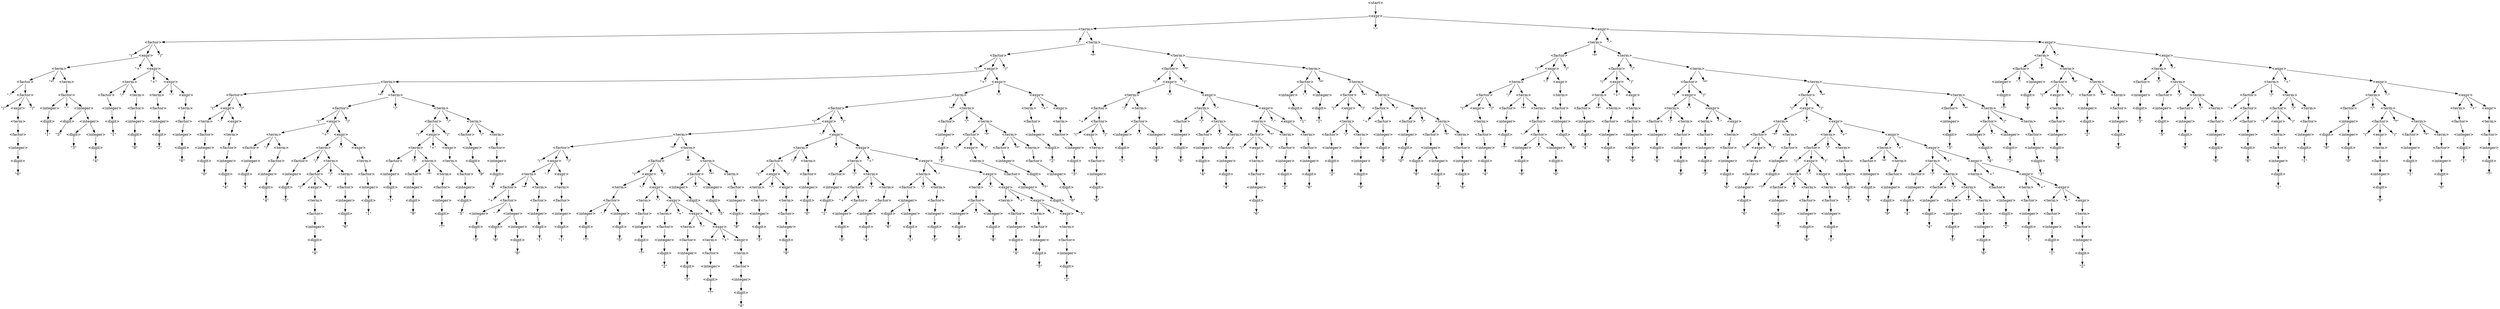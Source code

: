 digraph DerivationTree {

    node [shape=plain];

    n1 [label="\<start\>"];
    n2 [label="\<expr\>"];
    n1 -> n2;

    n3 [label="\<term\>"];
    n2 -> n3;

    n4 [label="\"-\""];
    n2 -> n4;

    n5 [label="\<expr\>"];
    n2 -> n5;

    n6 [label="\<factor\>"];
    n3 -> n6;

    n7 [label="\"/\""];
    n3 -> n7;

    n8 [label="\<term\>"];
    n3 -> n8;

    n9 [label="\<term\>"];
    n5 -> n9;

    n10 [label="\"-\""];
    n5 -> n10;

    n11 [label="\<expr\>"];
    n5 -> n11;

    n12 [label="\"(\""];
    n6 -> n12;

    n13 [label="\<expr\>"];
    n6 -> n13;

    n14 [label="\")\""];
    n6 -> n14;

    n15 [label="\<factor\>"];
    n8 -> n15;

    n16 [label="\"*\""];
    n8 -> n16;

    n17 [label="\<term\>"];
    n8 -> n17;

    n18 [label="\<factor\>"];
    n9 -> n18;

    n19 [label="\"*\""];
    n9 -> n19;

    n20 [label="\<term\>"];
    n9 -> n20;

    n21 [label="\<term\>"];
    n11 -> n21;

    n22 [label="\"-\""];
    n11 -> n22;

    n23 [label="\<expr\>"];
    n11 -> n23;

    n24 [label="\<term\>"];
    n13 -> n24;

    n25 [label="\"+\""];
    n13 -> n25;

    n26 [label="\<expr\>"];
    n13 -> n26;

    n27 [label="\"(\""];
    n15 -> n27;

    n28 [label="\<expr\>"];
    n15 -> n28;

    n29 [label="\")\""];
    n15 -> n29;

    n30 [label="\<factor\>"];
    n17 -> n30;

    n31 [label="\"*\""];
    n17 -> n31;

    n32 [label="\<term\>"];
    n17 -> n32;

    n33 [label="\"(\""];
    n18 -> n33;

    n34 [label="\<expr\>"];
    n18 -> n34;

    n35 [label="\")\""];
    n18 -> n35;

    n36 [label="\<factor\>"];
    n20 -> n36;

    n37 [label="\"/\""];
    n20 -> n37;

    n38 [label="\<term\>"];
    n20 -> n38;

    n39 [label="\<factor\>"];
    n21 -> n39;

    n40 [label="\"*\""];
    n21 -> n40;

    n41 [label="\<term\>"];
    n21 -> n41;

    n42 [label="\<term\>"];
    n23 -> n42;

    n43 [label="\"-\""];
    n23 -> n43;

    n44 [label="\<expr\>"];
    n23 -> n44;

    n45 [label="\<factor\>"];
    n24 -> n45;

    n46 [label="\"*\""];
    n24 -> n46;

    n47 [label="\<term\>"];
    n24 -> n47;

    n48 [label="\<term\>"];
    n26 -> n48;

    n49 [label="\"+\""];
    n26 -> n49;

    n50 [label="\<expr\>"];
    n26 -> n50;

    n51 [label="\<term\>"];
    n28 -> n51;

    n52 [label="\"+\""];
    n28 -> n52;

    n53 [label="\<expr\>"];
    n28 -> n53;

    n54 [label="\"(\""];
    n30 -> n54;

    n55 [label="\<expr\>"];
    n30 -> n55;

    n56 [label="\")\""];
    n30 -> n56;

    n57 [label="\<factor\>"];
    n32 -> n57;

    n58 [label="\"*\""];
    n32 -> n58;

    n59 [label="\<term\>"];
    n32 -> n59;

    n60 [label="\<term\>"];
    n34 -> n60;

    n61 [label="\"-\""];
    n34 -> n61;

    n62 [label="\<expr\>"];
    n34 -> n62;

    n63 [label="\"(\""];
    n36 -> n63;

    n64 [label="\<expr\>"];
    n36 -> n64;

    n65 [label="\")\""];
    n36 -> n65;

    n66 [label="\<factor\>"];
    n38 -> n66;

    n67 [label="\"*\""];
    n38 -> n67;

    n68 [label="\<term\>"];
    n38 -> n68;

    n69 [label="\<integer\>"];
    n39 -> n69;

    n70 [label="\".\""];
    n39 -> n70;

    n71 [label="\<integer\>"];
    n39 -> n71;

    n72 [label="\<factor\>"];
    n41 -> n72;

    n73 [label="\"*\""];
    n41 -> n73;

    n74 [label="\<term\>"];
    n41 -> n74;

    n75 [label="\<factor\>"];
    n42 -> n75;

    n76 [label="\"/\""];
    n42 -> n76;

    n77 [label="\<term\>"];
    n42 -> n77;

    n78 [label="\<term\>"];
    n44 -> n78;

    n79 [label="\"+\""];
    n44 -> n79;

    n80 [label="\<expr\>"];
    n44 -> n80;

    n81 [label="\"-\""];
    n45 -> n81;

    n82 [label="\<factor\>"];
    n45 -> n82;

    n83 [label="\<factor\>"];
    n47 -> n83;

    n84 [label="\<factor\>"];
    n48 -> n84;

    n85 [label="\"/\""];
    n48 -> n85;

    n86 [label="\<term\>"];
    n48 -> n86;

    n87 [label="\<term\>"];
    n50 -> n87;

    n88 [label="\"-\""];
    n50 -> n88;

    n89 [label="\<expr\>"];
    n50 -> n89;

    n90 [label="\<factor\>"];
    n51 -> n90;

    n91 [label="\"*\""];
    n51 -> n91;

    n92 [label="\<term\>"];
    n51 -> n92;

    n93 [label="\<term\>"];
    n53 -> n93;

    n94 [label="\"-\""];
    n53 -> n94;

    n95 [label="\<expr\>"];
    n53 -> n95;

    n96 [label="\<term\>"];
    n55 -> n96;

    n97 [label="\"-\""];
    n55 -> n97;

    n98 [label="\<expr\>"];
    n55 -> n98;

    n99 [label="\<integer\>"];
    n57 -> n99;

    n100 [label="\".\""];
    n57 -> n100;

    n101 [label="\<integer\>"];
    n57 -> n101;

    n102 [label="\<factor\>"];
    n59 -> n102;

    n103 [label="\"*\""];
    n59 -> n103;

    n104 [label="\<term\>"];
    n59 -> n104;

    n105 [label="\<factor\>"];
    n60 -> n105;

    n106 [label="\"/\""];
    n60 -> n106;

    n107 [label="\<term\>"];
    n60 -> n107;

    n108 [label="\<term\>"];
    n62 -> n108;

    n109 [label="\<term\>"];
    n64 -> n109;

    n110 [label="\"+\""];
    n64 -> n110;

    n111 [label="\<expr\>"];
    n64 -> n111;

    n112 [label="\"(\""];
    n66 -> n112;

    n113 [label="\<expr\>"];
    n66 -> n113;

    n114 [label="\")\""];
    n66 -> n114;

    n115 [label="\<factor\>"];
    n68 -> n115;

    n116 [label="\"*\""];
    n68 -> n116;

    n117 [label="\<term\>"];
    n68 -> n117;

    n118 [label="\<digit\>"];
    n69 -> n118;

    n119 [label="\<digit\>"];
    n71 -> n119;

    n120 [label="\"(\""];
    n72 -> n120;

    n121 [label="\<expr\>"];
    n72 -> n121;

    n122 [label="\")\""];
    n72 -> n122;

    n123 [label="\<factor\>"];
    n74 -> n123;

    n124 [label="\"*\""];
    n74 -> n124;

    n125 [label="\<term\>"];
    n74 -> n125;

    n126 [label="\<integer\>"];
    n75 -> n126;

    n127 [label="\<factor\>"];
    n77 -> n127;

    n128 [label="\"/\""];
    n77 -> n128;

    n129 [label="\<term\>"];
    n77 -> n129;

    n130 [label="\<factor\>"];
    n78 -> n130;

    n131 [label="\"/\""];
    n78 -> n131;

    n132 [label="\<term\>"];
    n78 -> n132;

    n133 [label="\<term\>"];
    n80 -> n133;

    n134 [label="\"-\""];
    n80 -> n134;

    n135 [label="\<expr\>"];
    n80 -> n135;

    n136 [label="\"(\""];
    n82 -> n136;

    n137 [label="\<expr\>"];
    n82 -> n137;

    n138 [label="\")\""];
    n82 -> n138;

    n139 [label="\<integer\>"];
    n83 -> n139;

    n140 [label="\".\""];
    n83 -> n140;

    n141 [label="\<integer\>"];
    n83 -> n141;

    n142 [label="\<integer\>"];
    n84 -> n142;

    n143 [label="\<factor\>"];
    n86 -> n143;

    n144 [label="\<factor\>"];
    n87 -> n144;

    n145 [label="\<term\>"];
    n89 -> n145;

    n146 [label="\"(\""];
    n90 -> n146;

    n147 [label="\<expr\>"];
    n90 -> n147;

    n148 [label="\")\""];
    n90 -> n148;

    n149 [label="\<factor\>"];
    n92 -> n149;

    n150 [label="\"/\""];
    n92 -> n150;

    n151 [label="\<term\>"];
    n92 -> n151;

    n152 [label="\<factor\>"];
    n93 -> n152;

    n153 [label="\"*\""];
    n93 -> n153;

    n154 [label="\<term\>"];
    n93 -> n154;

    n155 [label="\<term\>"];
    n95 -> n155;

    n156 [label="\"+\""];
    n95 -> n156;

    n157 [label="\<expr\>"];
    n95 -> n157;

    n158 [label="\<factor\>"];
    n96 -> n158;

    n159 [label="\"/\""];
    n96 -> n159;

    n160 [label="\<term\>"];
    n96 -> n160;

    n161 [label="\<term\>"];
    n98 -> n161;

    n162 [label="\"-\""];
    n98 -> n162;

    n163 [label="\<expr\>"];
    n98 -> n163;

    n164 [label="\<digit\>"];
    n99 -> n164;

    n165 [label="\<digit\>"];
    n101 -> n165;

    n166 [label="\"(\""];
    n102 -> n166;

    n167 [label="\<expr\>"];
    n102 -> n167;

    n168 [label="\")\""];
    n102 -> n168;

    n169 [label="\<factor\>"];
    n104 -> n169;

    n170 [label="\"/\""];
    n104 -> n170;

    n171 [label="\<term\>"];
    n104 -> n171;

    n172 [label="\"(\""];
    n105 -> n172;

    n173 [label="\<expr\>"];
    n105 -> n173;

    n174 [label="\")\""];
    n105 -> n174;

    n175 [label="\<factor\>"];
    n107 -> n175;

    n176 [label="\"*\""];
    n107 -> n176;

    n177 [label="\<term\>"];
    n107 -> n177;

    n178 [label="\<factor\>"];
    n108 -> n178;

    n179 [label="\<factor\>"];
    n109 -> n179;

    n180 [label="\"*\""];
    n109 -> n180;

    n181 [label="\<term\>"];
    n109 -> n181;

    n182 [label="\<term\>"];
    n111 -> n182;

    n183 [label="\<term\>"];
    n113 -> n183;

    n184 [label="\"-\""];
    n113 -> n184;

    n185 [label="\<expr\>"];
    n113 -> n185;

    n186 [label="\"(\""];
    n115 -> n186;

    n187 [label="\<expr\>"];
    n115 -> n187;

    n188 [label="\")\""];
    n115 -> n188;

    n189 [label="\<factor\>"];
    n117 -> n189;

    n190 [label="\"*\""];
    n117 -> n190;

    n191 [label="\<term\>"];
    n117 -> n191;

    n192 [label="\"7\""];
    n118 -> n192;

    n193 [label="\"8\""];
    n119 -> n193;

    n194 [label="\<term\>"];
    n121 -> n194;

    n195 [label="\<integer\>"];
    n123 -> n195;

    n196 [label="\<factor\>"];
    n125 -> n196;

    n197 [label="\<digit\>"];
    n126 -> n197;

    n198 [label="\<integer\>"];
    n127 -> n198;

    n199 [label="\<factor\>"];
    n129 -> n199;

    n200 [label="\"/\""];
    n129 -> n200;

    n201 [label="\<term\>"];
    n129 -> n201;

    n202 [label="\"+\""];
    n130 -> n202;

    n203 [label="\<factor\>"];
    n130 -> n203;

    n204 [label="\<factor\>"];
    n132 -> n204;

    n205 [label="\"/\""];
    n132 -> n205;

    n206 [label="\<term\>"];
    n132 -> n206;

    n207 [label="\<factor\>"];
    n133 -> n207;

    n208 [label="\"/\""];
    n133 -> n208;

    n209 [label="\<term\>"];
    n133 -> n209;

    n210 [label="\<term\>"];
    n135 -> n210;

    n211 [label="\"+\""];
    n135 -> n211;

    n212 [label="\<expr\>"];
    n135 -> n212;

    n213 [label="\<term\>"];
    n137 -> n213;

    n214 [label="\<digit\>"];
    n139 -> n214;

    n215 [label="\<digit\>"];
    n141 -> n215;

    n216 [label="\<integer\>"];
    n141 -> n216;

    n217 [label="\<digit\>"];
    n142 -> n217;

    n218 [label="\<integer\>"];
    n143 -> n218;

    n219 [label="\<integer\>"];
    n144 -> n219;

    n220 [label="\<factor\>"];
    n145 -> n220;

    n221 [label="\<term\>"];
    n147 -> n221;

    n222 [label="\"-\""];
    n147 -> n222;

    n223 [label="\<expr\>"];
    n147 -> n223;

    n224 [label="\"(\""];
    n149 -> n224;

    n225 [label="\<expr\>"];
    n149 -> n225;

    n226 [label="\")\""];
    n149 -> n226;

    n227 [label="\<factor\>"];
    n151 -> n227;

    n228 [label="\"/\""];
    n151 -> n228;

    n229 [label="\<term\>"];
    n151 -> n229;

    n230 [label="\"(\""];
    n152 -> n230;

    n231 [label="\<expr\>"];
    n152 -> n231;

    n232 [label="\")\""];
    n152 -> n232;

    n233 [label="\<factor\>"];
    n154 -> n233;

    n234 [label="\"/\""];
    n154 -> n234;

    n235 [label="\<term\>"];
    n154 -> n235;

    n236 [label="\<factor\>"];
    n155 -> n236;

    n237 [label="\<term\>"];
    n157 -> n237;

    n238 [label="\"+\""];
    n158 -> n238;

    n239 [label="\<factor\>"];
    n158 -> n239;

    n240 [label="\<factor\>"];
    n160 -> n240;

    n241 [label="\<factor\>"];
    n161 -> n241;

    n242 [label="\"/\""];
    n161 -> n242;

    n243 [label="\<term\>"];
    n161 -> n243;

    n244 [label="\<term\>"];
    n163 -> n244;

    n245 [label="\"-\""];
    n163 -> n245;

    n246 [label="\<expr\>"];
    n163 -> n246;

    n247 [label="\"1\""];
    n164 -> n247;

    n248 [label="\"1\""];
    n165 -> n248;

    n249 [label="\<term\>"];
    n167 -> n249;

    n250 [label="\"+\""];
    n169 -> n250;

    n251 [label="\<factor\>"];
    n169 -> n251;

    n252 [label="\<factor\>"];
    n171 -> n252;

    n253 [label="\"/\""];
    n171 -> n253;

    n254 [label="\<term\>"];
    n171 -> n254;

    n255 [label="\<term\>"];
    n173 -> n255;

    n256 [label="\<integer\>"];
    n175 -> n256;

    n257 [label="\<factor\>"];
    n177 -> n257;

    n258 [label="\<integer\>"];
    n178 -> n258;

    n259 [label="\<integer\>"];
    n179 -> n259;

    n260 [label="\<factor\>"];
    n181 -> n260;

    n261 [label="\<factor\>"];
    n182 -> n261;

    n262 [label="\<factor\>"];
    n183 -> n262;

    n263 [label="\"/\""];
    n183 -> n263;

    n264 [label="\<term\>"];
    n183 -> n264;

    n265 [label="\<term\>"];
    n185 -> n265;

    n266 [label="\"-\""];
    n185 -> n266;

    n267 [label="\<expr\>"];
    n185 -> n267;

    n268 [label="\<term\>"];
    n187 -> n268;

    n269 [label="\"+\""];
    n187 -> n269;

    n270 [label="\<expr\>"];
    n187 -> n270;

    n271 [label="\<integer\>"];
    n189 -> n271;

    n272 [label="\<factor\>"];
    n191 -> n272;

    n273 [label="\"/\""];
    n191 -> n273;

    n274 [label="\<term\>"];
    n191 -> n274;

    n275 [label="\<factor\>"];
    n194 -> n275;

    n276 [label="\<digit\>"];
    n195 -> n276;

    n277 [label="\<integer\>"];
    n196 -> n277;

    n278 [label="\"3\""];
    n197 -> n278;

    n279 [label="\<digit\>"];
    n198 -> n279;

    n280 [label="\<integer\>"];
    n199 -> n280;

    n281 [label="\<factor\>"];
    n201 -> n281;

    n282 [label="\"-\""];
    n203 -> n282;

    n283 [label="\<factor\>"];
    n203 -> n283;

    n284 [label="\"(\""];
    n204 -> n284;

    n285 [label="\<expr\>"];
    n204 -> n285;

    n286 [label="\")\""];
    n204 -> n286;

    n287 [label="\<factor\>"];
    n206 -> n287;

    n288 [label="\<integer\>"];
    n207 -> n288;

    n289 [label="\<factor\>"];
    n209 -> n289;

    n290 [label="\"*\""];
    n209 -> n290;

    n291 [label="\<term\>"];
    n209 -> n291;

    n292 [label="\<factor\>"];
    n210 -> n292;

    n293 [label="\<term\>"];
    n212 -> n293;

    n294 [label="\<factor\>"];
    n213 -> n294;

    n295 [label="\"1\""];
    n214 -> n295;

    n296 [label="\"5\""];
    n215 -> n296;

    n297 [label="\<digit\>"];
    n216 -> n297;

    n298 [label="\<integer\>"];
    n216 -> n298;

    n299 [label="\"1\""];
    n217 -> n299;

    n300 [label="\<digit\>"];
    n218 -> n300;

    n301 [label="\<digit\>"];
    n219 -> n301;

    n302 [label="\<integer\>"];
    n220 -> n302;

    n303 [label="\<factor\>"];
    n221 -> n303;

    n304 [label="\<term\>"];
    n223 -> n304;

    n305 [label="\<term\>"];
    n225 -> n305;

    n306 [label="\"+\""];
    n225 -> n306;

    n307 [label="\<expr\>"];
    n225 -> n307;

    n308 [label="\"(\""];
    n227 -> n308;

    n309 [label="\<expr\>"];
    n227 -> n309;

    n310 [label="\")\""];
    n227 -> n310;

    n311 [label="\<factor\>"];
    n229 -> n311;

    n312 [label="\"/\""];
    n229 -> n312;

    n313 [label="\<term\>"];
    n229 -> n313;

    n314 [label="\<term\>"];
    n231 -> n314;

    n315 [label="\"-\""];
    n231 -> n315;

    n316 [label="\<expr\>"];
    n231 -> n316;

    n317 [label="\<integer\>"];
    n233 -> n317;

    n318 [label="\<factor\>"];
    n235 -> n318;

    n319 [label="\"*\""];
    n235 -> n319;

    n320 [label="\<term\>"];
    n235 -> n320;

    n321 [label="\<integer\>"];
    n236 -> n321;

    n322 [label="\<factor\>"];
    n237 -> n322;

    n323 [label="\"(\""];
    n239 -> n323;

    n324 [label="\<expr\>"];
    n239 -> n324;

    n325 [label="\")\""];
    n239 -> n325;

    n326 [label="\<integer\>"];
    n240 -> n326;

    n327 [label="\".\""];
    n240 -> n327;

    n328 [label="\<integer\>"];
    n240 -> n328;

    n329 [label="\<integer\>"];
    n241 -> n329;

    n330 [label="\<factor\>"];
    n243 -> n330;

    n331 [label="\"/\""];
    n243 -> n331;

    n332 [label="\<term\>"];
    n243 -> n332;

    n333 [label="\<factor\>"];
    n244 -> n333;

    n334 [label="\"*\""];
    n244 -> n334;

    n335 [label="\<term\>"];
    n244 -> n335;

    n336 [label="\<term\>"];
    n246 -> n336;

    n337 [label="\<factor\>"];
    n249 -> n337;

    n338 [label="\"/\""];
    n249 -> n338;

    n339 [label="\<term\>"];
    n249 -> n339;

    n340 [label="\<integer\>"];
    n251 -> n340;

    n341 [label="\<integer\>"];
    n252 -> n341;

    n342 [label="\<factor\>"];
    n254 -> n342;

    n343 [label="\"*\""];
    n254 -> n343;

    n344 [label="\<term\>"];
    n254 -> n344;

    n345 [label="\<factor\>"];
    n255 -> n345;

    n346 [label="\<digit\>"];
    n256 -> n346;

    n347 [label="\"-\""];
    n257 -> n347;

    n348 [label="\<factor\>"];
    n257 -> n348;

    n349 [label="\<digit\>"];
    n258 -> n349;

    n350 [label="\<digit\>"];
    n259 -> n350;

    n351 [label="\<integer\>"];
    n260 -> n351;

    n352 [label="\<integer\>"];
    n261 -> n352;

    n353 [label="\<integer\>"];
    n262 -> n353;

    n354 [label="\<factor\>"];
    n264 -> n354;

    n355 [label="\<factor\>"];
    n265 -> n355;

    n356 [label="\<term\>"];
    n267 -> n356;

    n357 [label="\<factor\>"];
    n268 -> n357;

    n358 [label="\"*\""];
    n268 -> n358;

    n359 [label="\<term\>"];
    n268 -> n359;

    n360 [label="\<term\>"];
    n270 -> n360;

    n361 [label="\"+\""];
    n270 -> n361;

    n362 [label="\<expr\>"];
    n270 -> n362;

    n363 [label="\<digit\>"];
    n271 -> n363;

    n364 [label="\<integer\>"];
    n272 -> n364;

    n365 [label="\".\""];
    n272 -> n365;

    n366 [label="\<integer\>"];
    n272 -> n366;

    n367 [label="\<factor\>"];
    n274 -> n367;

    n368 [label="\<integer\>"];
    n275 -> n368;

    n369 [label="\"2\""];
    n276 -> n369;

    n370 [label="\<digit\>"];
    n277 -> n370;

    n371 [label="\"5\""];
    n279 -> n371;

    n372 [label="\<digit\>"];
    n280 -> n372;

    n373 [label="\<integer\>"];
    n281 -> n373;

    n374 [label="\<integer\>"];
    n283 -> n374;

    n375 [label="\<term\>"];
    n285 -> n375;

    n376 [label="\<integer\>"];
    n287 -> n376;

    n377 [label="\<digit\>"];
    n288 -> n377;

    n378 [label="\<integer\>"];
    n288 -> n378;

    n379 [label="\"(\""];
    n289 -> n379;

    n380 [label="\<expr\>"];
    n289 -> n380;

    n381 [label="\")\""];
    n289 -> n381;

    n382 [label="\<factor\>"];
    n291 -> n382;

    n383 [label="\"*\""];
    n291 -> n383;

    n384 [label="\<term\>"];
    n291 -> n384;

    n385 [label="\<integer\>"];
    n292 -> n385;

    n386 [label="\<factor\>"];
    n293 -> n386;

    n387 [label="\<integer\>"];
    n294 -> n387;

    n388 [label="\"3\""];
    n297 -> n388;

    n389 [label="\<digit\>"];
    n298 -> n389;

    n390 [label="\"8\""];
    n300 -> n390;

    n391 [label="\"2\""];
    n301 -> n391;

    n392 [label="\<digit\>"];
    n302 -> n392;

    n393 [label="\<integer\>"];
    n303 -> n393;

    n394 [label="\<factor\>"];
    n304 -> n394;

    n395 [label="\<factor\>"];
    n305 -> n395;

    n396 [label="\"/\""];
    n305 -> n396;

    n397 [label="\<term\>"];
    n305 -> n397;

    n398 [label="\<term\>"];
    n307 -> n398;

    n399 [label="\"-\""];
    n307 -> n399;

    n400 [label="\<expr\>"];
    n307 -> n400;

    n401 [label="\<term\>"];
    n309 -> n401;

    n402 [label="\"+\""];
    n309 -> n402;

    n403 [label="\<expr\>"];
    n309 -> n403;

    n404 [label="\<integer\>"];
    n311 -> n404;

    n405 [label="\<factor\>"];
    n313 -> n405;

    n406 [label="\<factor\>"];
    n314 -> n406;

    n407 [label="\"*\""];
    n314 -> n407;

    n408 [label="\<term\>"];
    n314 -> n408;

    n409 [label="\<term\>"];
    n316 -> n409;

    n410 [label="\"-\""];
    n316 -> n410;

    n411 [label="\<expr\>"];
    n316 -> n411;

    n412 [label="\<digit\>"];
    n317 -> n412;

    n413 [label="\"(\""];
    n318 -> n413;

    n414 [label="\<expr\>"];
    n318 -> n414;

    n415 [label="\")\""];
    n318 -> n415;

    n416 [label="\<factor\>"];
    n320 -> n416;

    n417 [label="\"*\""];
    n320 -> n417;

    n418 [label="\<term\>"];
    n320 -> n418;

    n419 [label="\<digit\>"];
    n321 -> n419;

    n420 [label="\<integer\>"];
    n322 -> n420;

    n421 [label="\<term\>"];
    n324 -> n421;

    n422 [label="\<digit\>"];
    n326 -> n422;

    n423 [label="\<digit\>"];
    n328 -> n423;

    n424 [label="\<digit\>"];
    n329 -> n424;

    n425 [label="\<integer\>"];
    n330 -> n425;

    n426 [label="\<factor\>"];
    n332 -> n426;

    n427 [label="\"(\""];
    n333 -> n427;

    n428 [label="\<expr\>"];
    n333 -> n428;

    n429 [label="\")\""];
    n333 -> n429;

    n430 [label="\<factor\>"];
    n335 -> n430;

    n431 [label="\<factor\>"];
    n336 -> n431;

    n432 [label="\<integer\>"];
    n337 -> n432;

    n433 [label="\<factor\>"];
    n339 -> n433;

    n434 [label="\<digit\>"];
    n340 -> n434;

    n435 [label="\<digit\>"];
    n341 -> n435;

    n436 [label="\<integer\>"];
    n342 -> n436;

    n437 [label="\<factor\>"];
    n344 -> n437;

    n438 [label="\<integer\>"];
    n345 -> n438;

    n439 [label="\"7\""];
    n346 -> n439;

    n440 [label="\<integer\>"];
    n348 -> n440;

    n441 [label="\".\""];
    n348 -> n441;

    n442 [label="\<integer\>"];
    n348 -> n442;

    n443 [label="\"8\""];
    n349 -> n443;

    n444 [label="\"4\""];
    n350 -> n444;

    n445 [label="\<digit\>"];
    n351 -> n445;

    n446 [label="\<digit\>"];
    n352 -> n446;

    n447 [label="\<digit\>"];
    n353 -> n447;

    n448 [label="\<integer\>"];
    n354 -> n448;

    n449 [label="\<integer\>"];
    n355 -> n449;

    n450 [label="\<factor\>"];
    n356 -> n450;

    n451 [label="\"(\""];
    n357 -> n451;

    n452 [label="\<expr\>"];
    n357 -> n452;

    n453 [label="\")\""];
    n357 -> n453;

    n454 [label="\<factor\>"];
    n359 -> n454;

    n455 [label="\<factor\>"];
    n360 -> n455;

    n456 [label="\"/\""];
    n360 -> n456;

    n457 [label="\<term\>"];
    n360 -> n457;

    n458 [label="\<term\>"];
    n362 -> n458;

    n459 [label="\"+\""];
    n362 -> n459;

    n460 [label="\<expr\>"];
    n362 -> n460;

    n461 [label="\"3\""];
    n363 -> n461;

    n462 [label="\<digit\>"];
    n364 -> n462;

    n463 [label="\<digit\>"];
    n366 -> n463;

    n464 [label="\<integer\>"];
    n367 -> n464;

    n465 [label="\<digit\>"];
    n368 -> n465;

    n466 [label="\"9\""];
    n370 -> n466;

    n467 [label="\"6\""];
    n372 -> n467;

    n468 [label="\<digit\>"];
    n373 -> n468;

    n469 [label="\<digit\>"];
    n374 -> n469;

    n470 [label="\<factor\>"];
    n375 -> n470;

    n471 [label="\<digit\>"];
    n376 -> n471;

    n472 [label="\"9\""];
    n377 -> n472;

    n473 [label="\<digit\>"];
    n378 -> n473;

    n474 [label="\<term\>"];
    n380 -> n474;

    n475 [label="\<integer\>"];
    n382 -> n475;

    n476 [label="\<factor\>"];
    n384 -> n476;

    n477 [label="\<digit\>"];
    n385 -> n477;

    n478 [label="\<integer\>"];
    n386 -> n478;

    n479 [label="\<digit\>"];
    n387 -> n479;

    n480 [label="\"4\""];
    n389 -> n480;

    n481 [label="\"6\""];
    n392 -> n481;

    n482 [label="\<digit\>"];
    n393 -> n482;

    n483 [label="\<integer\>"];
    n394 -> n483;

    n484 [label="\<integer\>"];
    n395 -> n484;

    n485 [label="\<factor\>"];
    n397 -> n485;

    n486 [label="\<factor\>"];
    n398 -> n486;

    n487 [label="\"/\""];
    n398 -> n487;

    n488 [label="\<term\>"];
    n398 -> n488;

    n489 [label="\<term\>"];
    n400 -> n489;

    n490 [label="\<factor\>"];
    n401 -> n490;

    n491 [label="\"/\""];
    n401 -> n491;

    n492 [label="\<term\>"];
    n401 -> n492;

    n493 [label="\<term\>"];
    n403 -> n493;

    n494 [label="\<digit\>"];
    n404 -> n494;

    n495 [label="\<integer\>"];
    n405 -> n495;

    n496 [label="\"(\""];
    n406 -> n496;

    n497 [label="\<expr\>"];
    n406 -> n497;

    n498 [label="\")\""];
    n406 -> n498;

    n499 [label="\<factor\>"];
    n408 -> n499;

    n500 [label="\"*\""];
    n408 -> n500;

    n501 [label="\<term\>"];
    n408 -> n501;

    n502 [label="\<factor\>"];
    n409 -> n502;

    n503 [label="\"/\""];
    n409 -> n503;

    n504 [label="\<term\>"];
    n409 -> n504;

    n505 [label="\<term\>"];
    n411 -> n505;

    n506 [label="\"+\""];
    n411 -> n506;

    n507 [label="\<expr\>"];
    n411 -> n507;

    n508 [label="\"2\""];
    n412 -> n508;

    n509 [label="\<term\>"];
    n414 -> n509;

    n510 [label="\<integer\>"];
    n416 -> n510;

    n511 [label="\<factor\>"];
    n418 -> n511;

    n512 [label="\"2\""];
    n419 -> n512;

    n513 [label="\<digit\>"];
    n420 -> n513;

    n514 [label="\<factor\>"];
    n421 -> n514;

    n515 [label="\"1\""];
    n422 -> n515;

    n516 [label="\"8\""];
    n423 -> n516;

    n517 [label="\"6\""];
    n424 -> n517;

    n518 [label="\<digit\>"];
    n425 -> n518;

    n519 [label="\<integer\>"];
    n426 -> n519;

    n520 [label="\<term\>"];
    n428 -> n520;

    n521 [label="\<integer\>"];
    n430 -> n521;

    n522 [label="\<integer\>"];
    n431 -> n522;

    n523 [label="\<digit\>"];
    n432 -> n523;

    n524 [label="\<integer\>"];
    n433 -> n524;

    n525 [label="\"8\""];
    n434 -> n525;

    n526 [label="\"0\""];
    n435 -> n526;

    n527 [label="\<digit\>"];
    n436 -> n527;

    n528 [label="\<integer\>"];
    n436 -> n528;

    n529 [label="\<integer\>"];
    n437 -> n529;

    n530 [label="\<digit\>"];
    n438 -> n530;

    n531 [label="\<digit\>"];
    n440 -> n531;

    n532 [label="\<digit\>"];
    n442 -> n532;

    n533 [label="\"8\""];
    n445 -> n533;

    n534 [label="\"9\""];
    n446 -> n534;

    n535 [label="\"4\""];
    n447 -> n535;

    n536 [label="\<digit\>"];
    n448 -> n536;

    n537 [label="\<digit\>"];
    n449 -> n537;

    n538 [label="\<integer\>"];
    n450 -> n538;

    n539 [label="\<term\>"];
    n452 -> n539;

    n540 [label="\<integer\>"];
    n454 -> n540;

    n541 [label="\"(\""];
    n455 -> n541;

    n542 [label="\<expr\>"];
    n455 -> n542;

    n543 [label="\")\""];
    n455 -> n543;

    n544 [label="\<factor\>"];
    n457 -> n544;

    n545 [label="\<factor\>"];
    n458 -> n545;

    n546 [label="\"*\""];
    n458 -> n546;

    n547 [label="\<term\>"];
    n458 -> n547;

    n548 [label="\<term\>"];
    n460 -> n548;

    n549 [label="\"+\""];
    n460 -> n549;

    n550 [label="\<expr\>"];
    n460 -> n550;

    n551 [label="\"4\""];
    n462 -> n551;

    n552 [label="\"2\""];
    n463 -> n552;

    n553 [label="\<digit\>"];
    n464 -> n553;

    n554 [label="\"5\""];
    n465 -> n554;

    n555 [label="\"6\""];
    n468 -> n555;

    n556 [label="\"6\""];
    n469 -> n556;

    n557 [label="\<integer\>"];
    n470 -> n557;

    n558 [label="\"1\""];
    n471 -> n558;

    n559 [label="\"0\""];
    n473 -> n559;

    n560 [label="\<factor\>"];
    n474 -> n560;

    n561 [label="\<digit\>"];
    n475 -> n561;

    n562 [label="\<integer\>"];
    n476 -> n562;

    n563 [label="\"1\""];
    n477 -> n563;

    n564 [label="\<digit\>"];
    n478 -> n564;

    n565 [label="\"6\""];
    n479 -> n565;

    n566 [label="\"0\""];
    n482 -> n566;

    n567 [label="\<digit\>"];
    n483 -> n567;

    n568 [label="\<digit\>"];
    n484 -> n568;

    n569 [label="\<integer\>"];
    n485 -> n569;

    n570 [label="\<integer\>"];
    n486 -> n570;

    n571 [label="\<factor\>"];
    n488 -> n571;

    n572 [label="\"/\""];
    n488 -> n572;

    n573 [label="\<term\>"];
    n488 -> n573;

    n574 [label="\<factor\>"];
    n489 -> n574;

    n575 [label="\<integer\>"];
    n490 -> n575;

    n576 [label="\<factor\>"];
    n492 -> n576;

    n577 [label="\"*\""];
    n492 -> n577;

    n578 [label="\<term\>"];
    n492 -> n578;

    n579 [label="\<factor\>"];
    n493 -> n579;

    n580 [label="\"9\""];
    n494 -> n580;

    n581 [label="\<digit\>"];
    n495 -> n581;

    n582 [label="\<term\>"];
    n497 -> n582;

    n583 [label="\"-\""];
    n497 -> n583;

    n584 [label="\<expr\>"];
    n497 -> n584;

    n585 [label="\"(\""];
    n499 -> n585;

    n586 [label="\<expr\>"];
    n499 -> n586;

    n587 [label="\")\""];
    n499 -> n587;

    n588 [label="\<factor\>"];
    n501 -> n588;

    n589 [label="\"*\""];
    n501 -> n589;

    n590 [label="\<term\>"];
    n501 -> n590;

    n591 [label="\"(\""];
    n502 -> n591;

    n592 [label="\<expr\>"];
    n502 -> n592;

    n593 [label="\")\""];
    n502 -> n593;

    n594 [label="\<factor\>"];
    n504 -> n594;

    n595 [label="\<factor\>"];
    n505 -> n595;

    n596 [label="\"/\""];
    n505 -> n596;

    n597 [label="\<term\>"];
    n505 -> n597;

    n598 [label="\<term\>"];
    n507 -> n598;

    n599 [label="\"-\""];
    n507 -> n599;

    n600 [label="\<expr\>"];
    n507 -> n600;

    n601 [label="\<factor\>"];
    n509 -> n601;

    n602 [label="\<digit\>"];
    n510 -> n602;

    n603 [label="\<integer\>"];
    n511 -> n603;

    n604 [label="\"3\""];
    n513 -> n604;

    n605 [label="\<integer\>"];
    n514 -> n605;

    n606 [label="\"4\""];
    n518 -> n606;

    n607 [label="\<digit\>"];
    n519 -> n607;

    n608 [label="\<factor\>"];
    n520 -> n608;

    n609 [label="\<digit\>"];
    n521 -> n609;

    n610 [label="\<digit\>"];
    n522 -> n610;

    n611 [label="\"2\""];
    n523 -> n611;

    n612 [label="\<digit\>"];
    n524 -> n612;

    n613 [label="\"8\""];
    n527 -> n613;

    n614 [label="\<digit\>"];
    n528 -> n614;

    n615 [label="\<digit\>"];
    n529 -> n615;

    n616 [label="\"4\""];
    n530 -> n616;

    n617 [label="\"9\""];
    n531 -> n617;

    n618 [label="\"0\""];
    n532 -> n618;

    n619 [label="\"9\""];
    n536 -> n619;

    n620 [label="\"3\""];
    n537 -> n620;

    n621 [label="\<digit\>"];
    n538 -> n621;

    n622 [label="\<factor\>"];
    n539 -> n622;

    n623 [label="\<digit\>"];
    n540 -> n623;

    n624 [label="\<term\>"];
    n542 -> n624;

    n625 [label="\"-\""];
    n542 -> n625;

    n626 [label="\<expr\>"];
    n542 -> n626;

    n627 [label="\<integer\>"];
    n544 -> n627;

    n628 [label="\<integer\>"];
    n545 -> n628;

    n629 [label="\<factor\>"];
    n547 -> n629;

    n630 [label="\<factor\>"];
    n548 -> n630;

    n631 [label="\"/\""];
    n548 -> n631;

    n632 [label="\<term\>"];
    n548 -> n632;

    n633 [label="\<term\>"];
    n550 -> n633;

    n634 [label="\"+\""];
    n550 -> n634;

    n635 [label="\<expr\>"];
    n550 -> n635;

    n636 [label="\"3\""];
    n553 -> n636;

    n637 [label="\<digit\>"];
    n557 -> n637;

    n638 [label="\<integer\>"];
    n560 -> n638;

    n639 [label="\"1\""];
    n561 -> n639;

    n640 [label="\<digit\>"];
    n562 -> n640;

    n641 [label="\"7\""];
    n564 -> n641;

    n642 [label="\"4\""];
    n567 -> n642;

    n643 [label="\"4\""];
    n568 -> n643;

    n644 [label="\<digit\>"];
    n569 -> n644;

    n645 [label="\<digit\>"];
    n570 -> n645;

    n646 [label="\"(\""];
    n571 -> n646;

    n647 [label="\<expr\>"];
    n571 -> n647;

    n648 [label="\")\""];
    n571 -> n648;

    n649 [label="\<factor\>"];
    n573 -> n649;

    n650 [label="\<integer\>"];
    n574 -> n650;

    n651 [label="\<digit\>"];
    n575 -> n651;

    n652 [label="\<integer\>"];
    n576 -> n652;

    n653 [label="\<factor\>"];
    n578 -> n653;

    n654 [label="\<integer\>"];
    n579 -> n654;

    n655 [label="\"4\""];
    n581 -> n655;

    n656 [label="\<factor\>"];
    n582 -> n656;

    n657 [label="\"*\""];
    n582 -> n657;

    n658 [label="\<term\>"];
    n582 -> n658;

    n659 [label="\<term\>"];
    n584 -> n659;

    n660 [label="\<term\>"];
    n586 -> n660;

    n661 [label="\"-\""];
    n586 -> n661;

    n662 [label="\<expr\>"];
    n586 -> n662;

    n663 [label="\<integer\>"];
    n588 -> n663;

    n664 [label="\".\""];
    n588 -> n664;

    n665 [label="\<integer\>"];
    n588 -> n665;

    n666 [label="\<factor\>"];
    n590 -> n666;

    n667 [label="\<term\>"];
    n592 -> n667;

    n668 [label="\"-\""];
    n592 -> n668;

    n669 [label="\<expr\>"];
    n592 -> n669;

    n670 [label="\<integer\>"];
    n594 -> n670;

    n671 [label="\<integer\>"];
    n595 -> n671;

    n672 [label="\<factor\>"];
    n597 -> n672;

    n673 [label="\"/\""];
    n597 -> n673;

    n674 [label="\<term\>"];
    n597 -> n674;

    n675 [label="\<factor\>"];
    n598 -> n675;

    n676 [label="\"/\""];
    n598 -> n676;

    n677 [label="\<term\>"];
    n598 -> n677;

    n678 [label="\<term\>"];
    n600 -> n678;

    n679 [label="\"-\""];
    n600 -> n679;

    n680 [label="\<expr\>"];
    n600 -> n680;

    n681 [label="\<integer\>"];
    n601 -> n681;

    n682 [label="\"7\""];
    n602 -> n682;

    n683 [label="\<digit\>"];
    n603 -> n683;

    n684 [label="\<digit\>"];
    n605 -> n684;

    n685 [label="\"4\""];
    n607 -> n685;

    n686 [label="\<integer\>"];
    n608 -> n686;

    n687 [label="\"2\""];
    n609 -> n687;

    n688 [label="\"6\""];
    n610 -> n688;

    n689 [label="\"9\""];
    n612 -> n689;

    n690 [label="\"2\""];
    n614 -> n690;

    n691 [label="\"8\""];
    n615 -> n691;

    n692 [label="\"6\""];
    n621 -> n692;

    n693 [label="\<integer\>"];
    n622 -> n693;

    n694 [label="\"7\""];
    n623 -> n694;

    n695 [label="\<factor\>"];
    n624 -> n695;

    n696 [label="\"/\""];
    n624 -> n696;

    n697 [label="\<term\>"];
    n624 -> n697;

    n698 [label="\<term\>"];
    n626 -> n698;

    n699 [label="\<digit\>"];
    n627 -> n699;

    n700 [label="\<digit\>"];
    n628 -> n700;

    n701 [label="\<integer\>"];
    n629 -> n701;

    n702 [label="\<integer\>"];
    n630 -> n702;

    n703 [label="\<factor\>"];
    n632 -> n703;

    n704 [label="\"/\""];
    n632 -> n704;

    n705 [label="\<term\>"];
    n632 -> n705;

    n706 [label="\<factor\>"];
    n633 -> n706;

    n707 [label="\<term\>"];
    n635 -> n707;

    n708 [label="\"+\""];
    n635 -> n708;

    n709 [label="\<expr\>"];
    n635 -> n709;

    n710 [label="\"1\""];
    n637 -> n710;

    n711 [label="\<digit\>"];
    n638 -> n711;

    n712 [label="\"0\""];
    n640 -> n712;

    n713 [label="\"4\""];
    n644 -> n713;

    n714 [label="\"5\""];
    n645 -> n714;

    n715 [label="\<term\>"];
    n647 -> n715;

    n716 [label="\<integer\>"];
    n649 -> n716;

    n717 [label="\<digit\>"];
    n650 -> n717;

    n718 [label="\"1\""];
    n651 -> n718;

    n719 [label="\<digit\>"];
    n652 -> n719;

    n720 [label="\<integer\>"];
    n653 -> n720;

    n721 [label="\<digit\>"];
    n654 -> n721;

    n722 [label="\"+\""];
    n656 -> n722;

    n723 [label="\<factor\>"];
    n656 -> n723;

    n724 [label="\<factor\>"];
    n658 -> n724;

    n725 [label="\<factor\>"];
    n659 -> n725;

    n726 [label="\<factor\>"];
    n660 -> n726;

    n727 [label="\<term\>"];
    n662 -> n727;

    n728 [label="\"-\""];
    n662 -> n728;

    n729 [label="\<expr\>"];
    n662 -> n729;

    n730 [label="\<digit\>"];
    n663 -> n730;

    n731 [label="\<digit\>"];
    n665 -> n731;

    n732 [label="\<integer\>"];
    n666 -> n732;

    n733 [label="\<factor\>"];
    n667 -> n733;

    n734 [label="\<term\>"];
    n669 -> n734;

    n735 [label="\<digit\>"];
    n670 -> n735;

    n736 [label="\<digit\>"];
    n671 -> n736;

    n737 [label="\"+\""];
    n672 -> n737;

    n738 [label="\<factor\>"];
    n672 -> n738;

    n739 [label="\<factor\>"];
    n674 -> n739;

    n740 [label="\<integer\>"];
    n675 -> n740;

    n741 [label="\<factor\>"];
    n677 -> n741;

    n742 [label="\<factor\>"];
    n678 -> n742;

    n743 [label="\<term\>"];
    n680 -> n743;

    n744 [label="\"+\""];
    n680 -> n744;

    n745 [label="\<expr\>"];
    n680 -> n745;

    n746 [label="\<digit\>"];
    n681 -> n746;

    n747 [label="\"0\""];
    n683 -> n747;

    n748 [label="\"6\""];
    n684 -> n748;

    n749 [label="\<digit\>"];
    n686 -> n749;

    n750 [label="\<digit\>"];
    n693 -> n750;

    n751 [label="\<integer\>"];
    n695 -> n751;

    n752 [label="\<factor\>"];
    n697 -> n752;

    n753 [label="\<factor\>"];
    n698 -> n753;

    n754 [label="\"2\""];
    n699 -> n754;

    n755 [label="\"6\""];
    n700 -> n755;

    n756 [label="\<digit\>"];
    n701 -> n756;

    n757 [label="\<digit\>"];
    n702 -> n757;

    n758 [label="\<integer\>"];
    n703 -> n758;

    n759 [label="\<factor\>"];
    n705 -> n759;

    n760 [label="\"*\""];
    n705 -> n760;

    n761 [label="\<term\>"];
    n705 -> n761;

    n762 [label="\<integer\>"];
    n706 -> n762;

    n763 [label="\<factor\>"];
    n707 -> n763;

    n764 [label="\<term\>"];
    n709 -> n764;

    n765 [label="\"+\""];
    n709 -> n765;

    n766 [label="\<expr\>"];
    n709 -> n766;

    n767 [label="\"9\""];
    n711 -> n767;

    n768 [label="\<factor\>"];
    n715 -> n768;

    n769 [label="\<digit\>"];
    n716 -> n769;

    n770 [label="\"1\""];
    n717 -> n770;

    n771 [label="\"9\""];
    n719 -> n771;

    n772 [label="\<digit\>"];
    n720 -> n772;

    n773 [label="\"5\""];
    n721 -> n773;

    n774 [label="\<integer\>"];
    n723 -> n774;

    n775 [label="\".\""];
    n723 -> n775;

    n776 [label="\<integer\>"];
    n723 -> n776;

    n777 [label="\<integer\>"];
    n724 -> n777;

    n778 [label="\<integer\>"];
    n725 -> n778;

    n779 [label="\<integer\>"];
    n726 -> n779;

    n780 [label="\".\""];
    n726 -> n780;

    n781 [label="\<integer\>"];
    n726 -> n781;

    n782 [label="\<factor\>"];
    n727 -> n782;

    n783 [label="\<term\>"];
    n729 -> n783;

    n784 [label="\"+\""];
    n729 -> n784;

    n785 [label="\<expr\>"];
    n729 -> n785;

    n786 [label="\"4\""];
    n730 -> n786;

    n787 [label="\"5\""];
    n731 -> n787;

    n788 [label="\<digit\>"];
    n732 -> n788;

    n789 [label="\<integer\>"];
    n733 -> n789;

    n790 [label="\<factor\>"];
    n734 -> n790;

    n791 [label="\"0\""];
    n735 -> n791;

    n792 [label="\"1\""];
    n736 -> n792;

    n793 [label="\<integer\>"];
    n738 -> n793;

    n794 [label="\<integer\>"];
    n739 -> n794;

    n795 [label="\<digit\>"];
    n740 -> n795;

    n796 [label="\<integer\>"];
    n740 -> n796;

    n797 [label="\<integer\>"];
    n741 -> n797;

    n798 [label="\<integer\>"];
    n742 -> n798;

    n799 [label="\".\""];
    n742 -> n799;

    n800 [label="\<integer\>"];
    n742 -> n800;

    n801 [label="\<factor\>"];
    n743 -> n801;

    n802 [label="\<term\>"];
    n745 -> n802;

    n803 [label="\"-\""];
    n745 -> n803;

    n804 [label="\<expr\>"];
    n745 -> n804;

    n805 [label="\"5\""];
    n746 -> n805;

    n806 [label="\"6\""];
    n749 -> n806;

    n807 [label="\"6\""];
    n750 -> n807;

    n808 [label="\<digit\>"];
    n751 -> n808;

    n809 [label="\<integer\>"];
    n752 -> n809;

    n810 [label="\<integer\>"];
    n753 -> n810;

    n811 [label="\"9\""];
    n756 -> n811;

    n812 [label="\"4\""];
    n757 -> n812;

    n813 [label="\<digit\>"];
    n758 -> n813;

    n814 [label="\<integer\>"];
    n759 -> n814;

    n815 [label="\<factor\>"];
    n761 -> n815;

    n816 [label="\<digit\>"];
    n762 -> n816;

    n817 [label="\<integer\>"];
    n763 -> n817;

    n818 [label="\<factor\>"];
    n764 -> n818;

    n819 [label="\<term\>"];
    n766 -> n819;

    n820 [label="\<integer\>"];
    n768 -> n820;

    n821 [label="\"6\""];
    n769 -> n821;

    n822 [label="\"7\""];
    n772 -> n822;

    n823 [label="\<digit\>"];
    n774 -> n823;

    n824 [label="\<digit\>"];
    n776 -> n824;

    n825 [label="\<integer\>"];
    n776 -> n825;

    n826 [label="\<digit\>"];
    n777 -> n826;

    n827 [label="\<digit\>"];
    n778 -> n827;

    n828 [label="\<digit\>"];
    n779 -> n828;

    n829 [label="\<digit\>"];
    n781 -> n829;

    n830 [label="\<integer\>"];
    n782 -> n830;

    n831 [label="\<factor\>"];
    n783 -> n831;

    n832 [label="\<term\>"];
    n785 -> n832;

    n833 [label="\"-\""];
    n785 -> n833;

    n834 [label="\<expr\>"];
    n785 -> n834;

    n835 [label="\"8\""];
    n788 -> n835;

    n836 [label="\<digit\>"];
    n789 -> n836;

    n837 [label="\<integer\>"];
    n790 -> n837;

    n838 [label="\<digit\>"];
    n793 -> n838;

    n839 [label="\<digit\>"];
    n794 -> n839;

    n840 [label="\"6\""];
    n795 -> n840;

    n841 [label="\<digit\>"];
    n796 -> n841;

    n842 [label="\<digit\>"];
    n797 -> n842;

    n843 [label="\<digit\>"];
    n798 -> n843;

    n844 [label="\<digit\>"];
    n800 -> n844;

    n845 [label="\<integer\>"];
    n801 -> n845;

    n846 [label="\<factor\>"];
    n802 -> n846;

    n847 [label="\<term\>"];
    n804 -> n847;

    n848 [label="\"5\""];
    n808 -> n848;

    n849 [label="\<digit\>"];
    n809 -> n849;

    n850 [label="\<digit\>"];
    n810 -> n850;

    n851 [label="\"4\""];
    n813 -> n851;

    n852 [label="\<digit\>"];
    n814 -> n852;

    n853 [label="\<integer\>"];
    n815 -> n853;

    n854 [label="\"2\""];
    n816 -> n854;

    n855 [label="\<digit\>"];
    n817 -> n855;

    n856 [label="\<integer\>"];
    n818 -> n856;

    n857 [label="\<factor\>"];
    n819 -> n857;

    n858 [label="\<digit\>"];
    n820 -> n858;

    n859 [label="\"3\""];
    n823 -> n859;

    n860 [label="\"9\""];
    n824 -> n860;

    n861 [label="\<digit\>"];
    n825 -> n861;

    n862 [label="\"1\""];
    n826 -> n862;

    n863 [label="\"1\""];
    n827 -> n863;

    n864 [label="\"7\""];
    n828 -> n864;

    n865 [label="\"5\""];
    n829 -> n865;

    n866 [label="\<digit\>"];
    n830 -> n866;

    n867 [label="\<integer\>"];
    n831 -> n867;

    n868 [label="\<factor\>"];
    n832 -> n868;

    n869 [label="\<term\>"];
    n834 -> n869;

    n870 [label="\"+\""];
    n834 -> n870;

    n871 [label="\<expr\>"];
    n834 -> n871;

    n872 [label="\"3\""];
    n836 -> n872;

    n873 [label="\<digit\>"];
    n837 -> n873;

    n874 [label="\"0\""];
    n838 -> n874;

    n875 [label="\"4\""];
    n839 -> n875;

    n876 [label="\"1\""];
    n841 -> n876;

    n877 [label="\"3\""];
    n842 -> n877;

    n878 [label="\"4\""];
    n843 -> n878;

    n879 [label="\"8\""];
    n844 -> n879;

    n880 [label="\<digit\>"];
    n845 -> n880;

    n881 [label="\<integer\>"];
    n846 -> n881;

    n882 [label="\<factor\>"];
    n847 -> n882;

    n883 [label="\"6\""];
    n849 -> n883;

    n884 [label="\"1\""];
    n850 -> n884;

    n885 [label="\"5\""];
    n852 -> n885;

    n886 [label="\<digit\>"];
    n853 -> n886;

    n887 [label="\"1\""];
    n855 -> n887;

    n888 [label="\<digit\>"];
    n856 -> n888;

    n889 [label="\<integer\>"];
    n857 -> n889;

    n890 [label="\"4\""];
    n858 -> n890;

    n891 [label="\"8\""];
    n861 -> n891;

    n892 [label="\"7\""];
    n866 -> n892;

    n893 [label="\<digit\>"];
    n867 -> n893;

    n894 [label="\<integer\>"];
    n868 -> n894;

    n895 [label="\<factor\>"];
    n869 -> n895;

    n896 [label="\<term\>"];
    n871 -> n896;

    n897 [label="\"9\""];
    n873 -> n897;

    n898 [label="\"4\""];
    n880 -> n898;

    n899 [label="\<digit\>"];
    n881 -> n899;

    n900 [label="\<integer\>"];
    n882 -> n900;

    n901 [label="\"6\""];
    n886 -> n901;

    n902 [label="\"1\""];
    n888 -> n902;

    n903 [label="\<digit\>"];
    n889 -> n903;

    n904 [label="\"2\""];
    n893 -> n904;

    n905 [label="\<digit\>"];
    n894 -> n905;

    n906 [label="\<integer\>"];
    n895 -> n906;

    n907 [label="\<factor\>"];
    n896 -> n907;

    n908 [label="\"5\""];
    n899 -> n908;

    n909 [label="\<digit\>"];
    n900 -> n909;

    n910 [label="\"2\""];
    n903 -> n910;

    n911 [label="\"5\""];
    n905 -> n911;

    n912 [label="\<digit\>"];
    n906 -> n912;

    n913 [label="\<integer\>"];
    n907 -> n913;

    n914 [label="\"2\""];
    n909 -> n914;

    n915 [label="\"7\""];
    n912 -> n915;

    n916 [label="\<digit\>"];
    n913 -> n916;

    n917 [label="\"4\""];
    n916 -> n917;

}